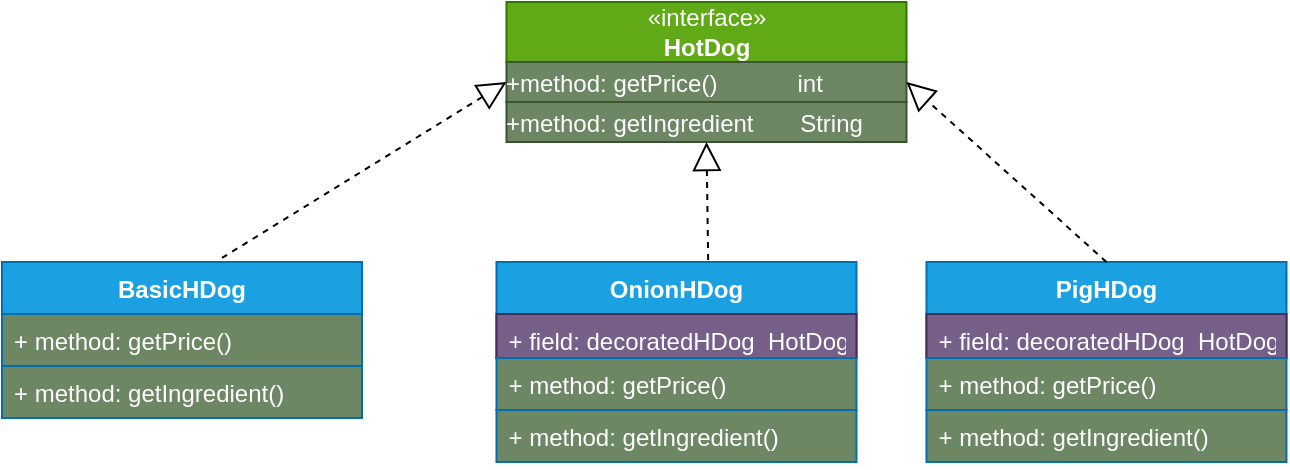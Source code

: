 <mxfile version="20.5.3" type="embed"><diagram id="zFB5V-vT5PWB88v0Iewi" name="Page-1"><mxGraphModel dx="653" dy="563" grid="1" gridSize="10" guides="1" tooltips="1" connect="1" arrows="1" fold="1" page="1" pageScale="1" pageWidth="850" pageHeight="1100" math="0" shadow="0"><root><mxCell id="0"/><mxCell id="1" parent="0"/><mxCell id="15" value="«interface»&lt;br&gt;&lt;b&gt;HotDog&lt;/b&gt;" style="html=1;fillColor=#60a917;fontColor=#ffffff;strokeColor=#2D7600;" vertex="1" parent="1"><mxGeometry x="282.24" y="110" width="200" height="30" as="geometry"/></mxCell><mxCell id="16" value="&lt;p style=&quot;margin: 4px 0px 0px;&quot;&gt;+method: getPrice()&amp;nbsp; &amp;nbsp; &amp;nbsp; &amp;nbsp; &amp;nbsp; &amp;nbsp; int&lt;br&gt;&lt;/p&gt;" style="verticalAlign=top;align=left;overflow=fill;fontSize=12;fontFamily=Helvetica;html=1;fillColor=#6d8764;fontColor=#ffffff;strokeColor=#3A5431;" vertex="1" parent="1"><mxGeometry x="282.24" y="140" width="200" height="20" as="geometry"/></mxCell><mxCell id="19" value="&lt;p style=&quot;margin: 4px 0px 0px;&quot;&gt;+method: getIngredient&amp;nbsp; &amp;nbsp; &amp;nbsp; &amp;nbsp;String&lt;br&gt;&lt;br&gt;&lt;/p&gt;" style="verticalAlign=top;align=left;overflow=fill;fontSize=12;fontFamily=Helvetica;html=1;fillColor=#6d8764;fontColor=#ffffff;strokeColor=#3A5431;" vertex="1" parent="1"><mxGeometry x="282.24" y="160" width="200" height="20" as="geometry"/></mxCell><mxCell id="21" value="BasicHDog" style="swimlane;fontStyle=1;align=center;verticalAlign=top;childLayout=stackLayout;horizontal=1;startSize=26;horizontalStack=0;resizeParent=1;resizeParentMax=0;resizeLast=0;collapsible=1;marginBottom=0;fillColor=#1ba1e2;fontColor=#ffffff;strokeColor=#006EAF;" vertex="1" parent="1"><mxGeometry x="30" y="240" width="180" height="78" as="geometry"/></mxCell><mxCell id="24" value="+ method: getPrice()" style="text;strokeColor=#006EAF;fillColor=#6D8764;align=left;verticalAlign=top;spacingLeft=4;spacingRight=4;overflow=hidden;rotatable=0;points=[[0,0.5],[1,0.5]];portConstraint=eastwest;fontColor=#FFFFFF;" vertex="1" parent="21"><mxGeometry y="26" width="180" height="26" as="geometry"/></mxCell><mxCell id="35" value="+ method: getIngredient()" style="text;strokeColor=#006EAF;fillColor=#6D8764;align=left;verticalAlign=top;spacingLeft=4;spacingRight=4;overflow=hidden;rotatable=0;points=[[0,0.5],[1,0.5]];portConstraint=eastwest;fontColor=#FFFFFF;" vertex="1" parent="21"><mxGeometry y="52" width="180" height="26" as="geometry"/></mxCell><mxCell id="25" value="OnionHDog" style="swimlane;fontStyle=1;align=center;verticalAlign=top;childLayout=stackLayout;horizontal=1;startSize=26;horizontalStack=0;resizeParent=1;resizeParentMax=0;resizeLast=0;collapsible=1;marginBottom=0;fillColor=#1ba1e2;fontColor=#ffffff;strokeColor=#006EAF;" vertex="1" parent="1"><mxGeometry x="277.24" y="240" width="180" height="48" as="geometry"/></mxCell><mxCell id="27" value="+ field: decoratedHDog  HotDog" style="text;strokeColor=#432D57;fillColor=#76608a;align=left;verticalAlign=top;spacingLeft=4;spacingRight=4;overflow=hidden;rotatable=0;points=[[0,0.5],[1,0.5]];portConstraint=eastwest;fontColor=#ffffff;" vertex="1" parent="25"><mxGeometry y="26" width="180" height="22" as="geometry"/></mxCell><mxCell id="29" value="PigHDog" style="swimlane;fontStyle=1;align=center;verticalAlign=top;childLayout=stackLayout;horizontal=1;startSize=26;horizontalStack=0;resizeParent=1;resizeParentMax=0;resizeLast=0;collapsible=1;marginBottom=0;fillColor=#1ba1e2;fontColor=#ffffff;strokeColor=#006EAF;" vertex="1" parent="1"><mxGeometry x="492.24" y="240" width="180" height="48" as="geometry"/></mxCell><mxCell id="31" value="+ field: decoratedHDog  HotDog" style="text;strokeColor=#432D57;fillColor=#76608a;align=left;verticalAlign=top;spacingLeft=4;spacingRight=4;overflow=hidden;rotatable=0;points=[[0,0.5],[1,0.5]];portConstraint=eastwest;fontColor=#ffffff;" vertex="1" parent="29"><mxGeometry y="26" width="180" height="22" as="geometry"/></mxCell><mxCell id="41" value="" style="endArrow=block;dashed=1;endFill=0;endSize=12;html=1;rounded=0;entryX=0;entryY=0.5;entryDx=0;entryDy=0;exitX=0.432;exitY=-0.026;exitDx=0;exitDy=0;exitPerimeter=0;" edge="1" parent="1" target="16"><mxGeometry width="160" relative="1" as="geometry"><mxPoint x="140" y="237.972" as="sourcePoint"/><mxPoint x="271.74" y="150" as="targetPoint"/><Array as="points"/></mxGeometry></mxCell><mxCell id="42" value="" style="endArrow=block;dashed=1;endFill=0;endSize=12;html=1;rounded=0;entryX=1;entryY=0.5;entryDx=0;entryDy=0;exitX=0.5;exitY=0;exitDx=0;exitDy=0;" edge="1" parent="1" source="29" target="16"><mxGeometry width="160" relative="1" as="geometry"><mxPoint x="532.24" y="198.2" as="sourcePoint"/><mxPoint x="691.74" y="150" as="targetPoint"/><Array as="points"/></mxGeometry></mxCell><mxCell id="43" value="" style="endArrow=block;dashed=1;endFill=0;endSize=12;html=1;rounded=0;entryX=0.5;entryY=1;entryDx=0;entryDy=0;exitX=0.588;exitY=-0.02;exitDx=0;exitDy=0;exitPerimeter=0;" edge="1" parent="1" source="25" target="19"><mxGeometry width="160" relative="1" as="geometry"><mxPoint x="122.24" y="138.2" as="sourcePoint"/><mxPoint x="281.74" y="90" as="targetPoint"/><Array as="points"/></mxGeometry></mxCell><mxCell id="44" value="+ method: getIngredient()" style="text;strokeColor=#006EAF;fillColor=#6D8764;align=left;verticalAlign=top;spacingLeft=4;spacingRight=4;overflow=hidden;rotatable=0;points=[[0,0.5],[1,0.5]];portConstraint=eastwest;fontColor=#FFFFFF;" vertex="1" parent="1"><mxGeometry x="277.24" y="314" width="180" height="26" as="geometry"/></mxCell><mxCell id="45" value="+ method: getPrice()" style="text;strokeColor=#006EAF;fillColor=#6D8764;align=left;verticalAlign=top;spacingLeft=4;spacingRight=4;overflow=hidden;rotatable=0;points=[[0,0.5],[1,0.5]];portConstraint=eastwest;fontColor=#FFFFFF;" vertex="1" parent="1"><mxGeometry x="277.24" y="288" width="180" height="26" as="geometry"/></mxCell><mxCell id="58" value="+ method: getPrice()" style="text;strokeColor=#006EAF;fillColor=#6D8764;align=left;verticalAlign=top;spacingLeft=4;spacingRight=4;overflow=hidden;rotatable=0;points=[[0,0.5],[1,0.5]];portConstraint=eastwest;fontColor=#FFFFFF;" vertex="1" parent="1"><mxGeometry x="492.24" y="288" width="180" height="26" as="geometry"/></mxCell><mxCell id="59" value="+ method: getIngredient()" style="text;strokeColor=#006EAF;fillColor=#6D8764;align=left;verticalAlign=top;spacingLeft=4;spacingRight=4;overflow=hidden;rotatable=0;points=[[0,0.5],[1,0.5]];portConstraint=eastwest;fontColor=#FFFFFF;" vertex="1" parent="1"><mxGeometry x="492.24" y="314" width="180" height="26" as="geometry"/></mxCell></root></mxGraphModel></diagram></mxfile>